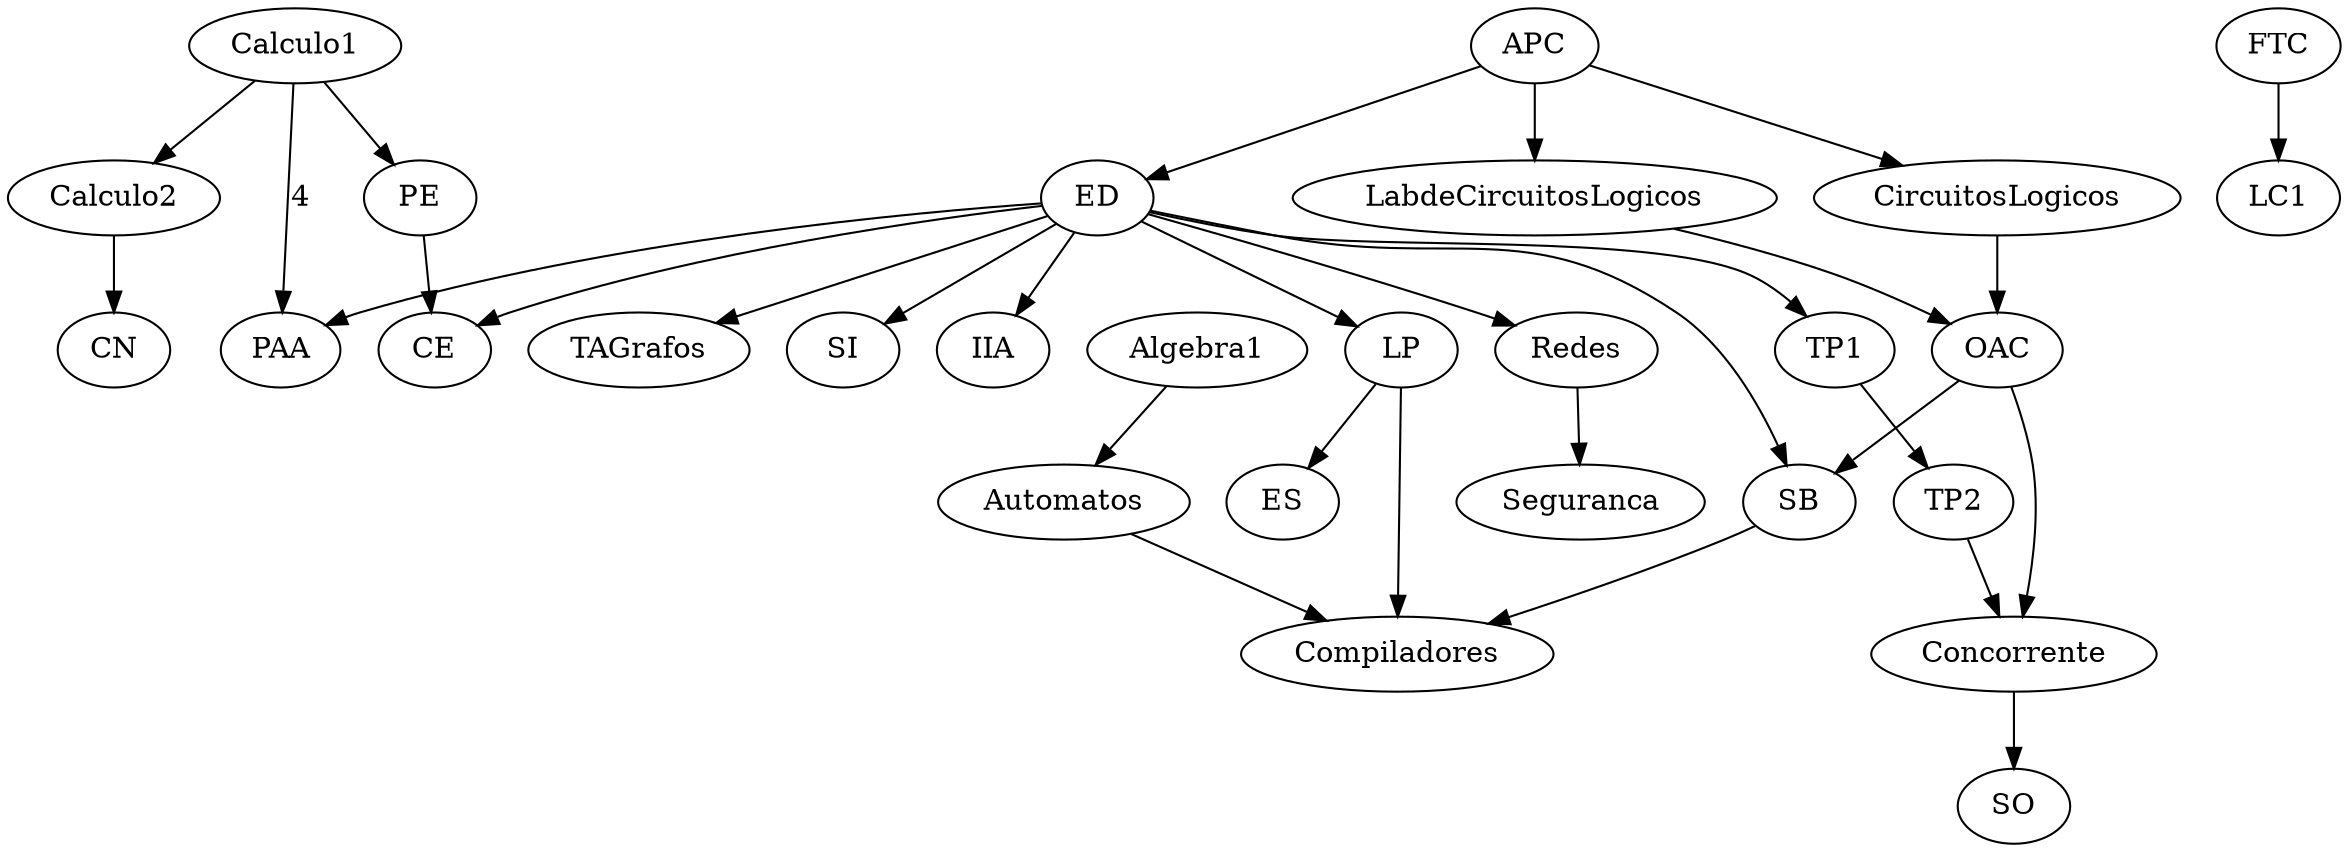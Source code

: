 digraph CIC_Curriculum {
    Calculo1 -> PAA [label=4];
    Calculo1 -> PE ;
    Calculo1 -> Calculo2 ;
    APC -> ED ;
    APC -> LabdeCircuitosLogicos ;
    APC -> CircuitosLogicos ;
    FTC -> LC1 ;
    CircuitosLogicos -> OAC ;
    LabdeCircuitosLogicos -> OAC ;
    Calculo2 -> CN ;
    ED -> PAA ;
    ED -> CE ;
    ED -> SI ;
    ED -> SB ;
    ED -> IIA ;
    ED -> LP ;
    ED -> Redes ;
    ED -> TAGrafos ;
    ED -> TP1 ;
    OAC -> SB ;
    OAC -> Concorrente ;
    TP1 -> TP2 ;
    Algebra1 -> Automatos ;
    PE -> CE ;
    TP2 -> Concorrente ;
    Redes -> Seguranca ;
    LP -> Compiladores ;
    LP -> ES ;
    Concorrente -> SO ;
    SB -> Compiladores ;
    Automatos -> Compiladores ;
}

